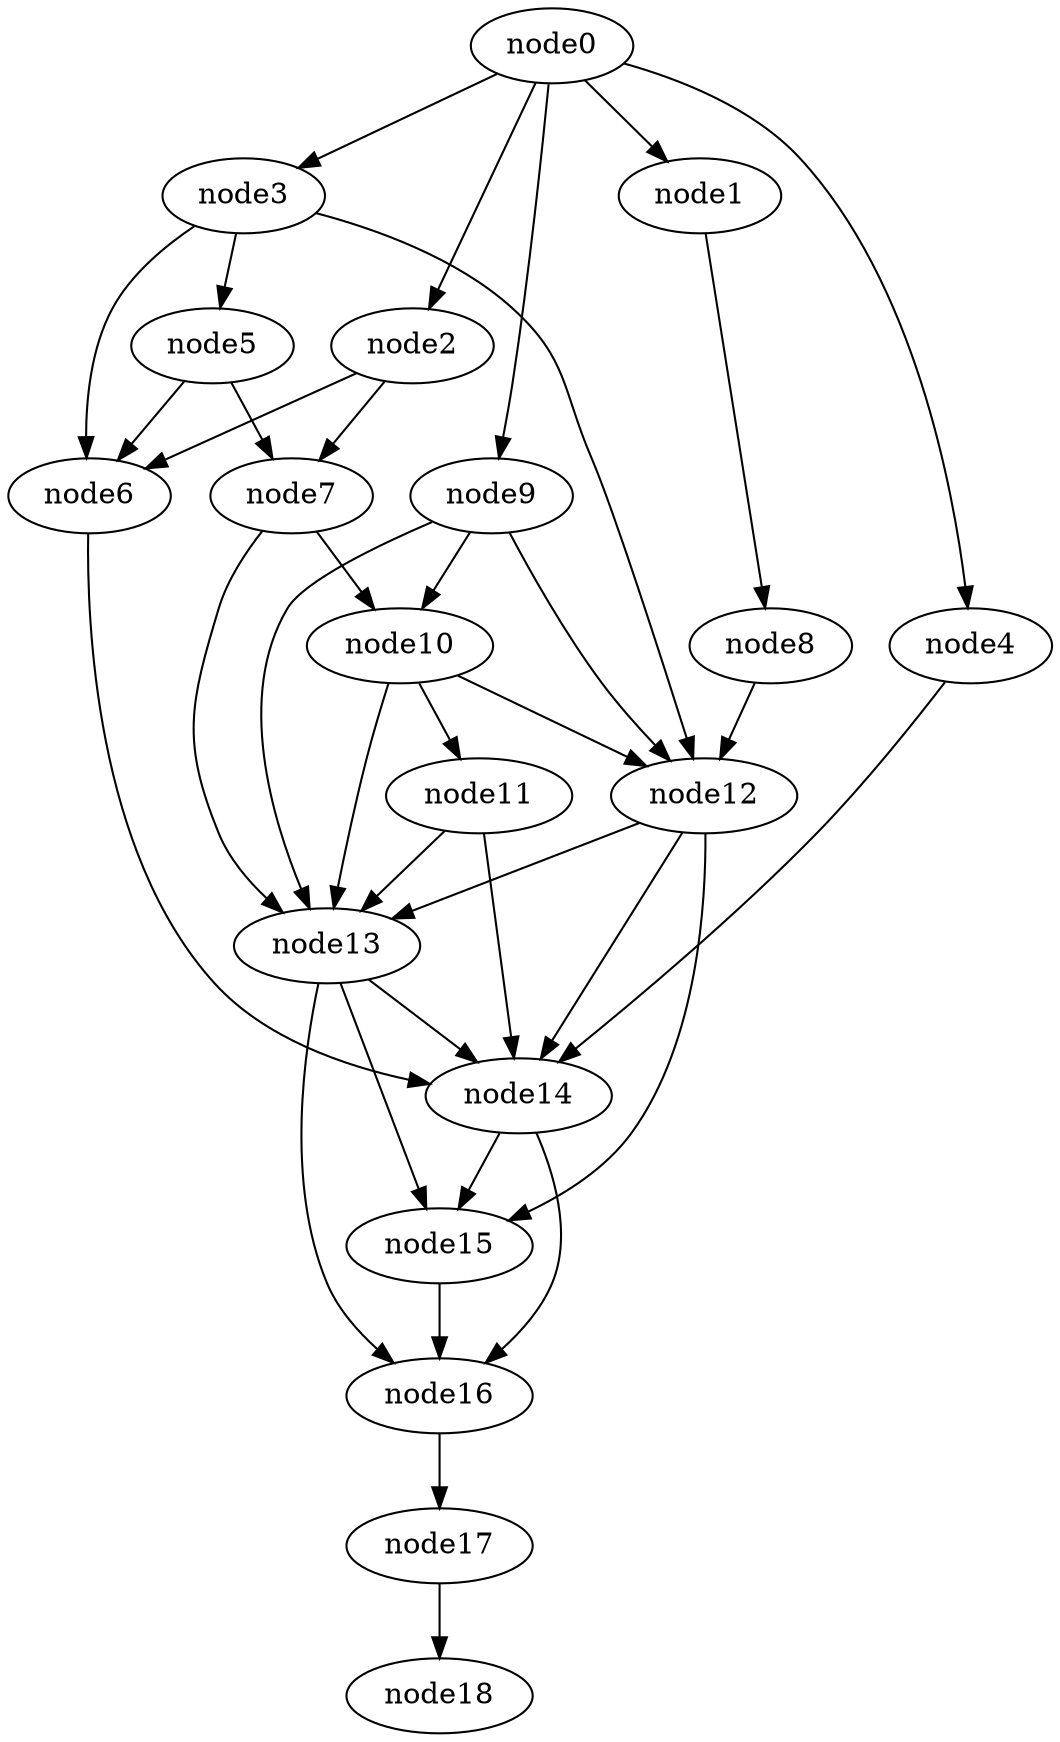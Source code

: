 digraph g{
	node18
	node17 -> node18
	node16 -> node17
	node15 -> node16
	node14 -> node16
	node14 -> node15
	node13 -> node16
	node13 -> node15
	node13 -> node14
	node12 -> node15
	node12 -> node14
	node12 -> node13
	node11 -> node14
	node11 -> node13
	node10 -> node13
	node10 -> node12
	node10 -> node11
	node9 -> node13
	node9 -> node12
	node9 -> node10
	node8 -> node12
	node7 -> node13
	node7 -> node10
	node6 -> node14
	node5 -> node7
	node5 -> node6
	node4 -> node14
	node3 -> node12
	node3 -> node6
	node3 -> node5
	node2 -> node7
	node2 -> node6
	node1 -> node8
	node0 -> node9
	node0 -> node4
	node0 -> node3
	node0 -> node2
	node0 -> node1
}
